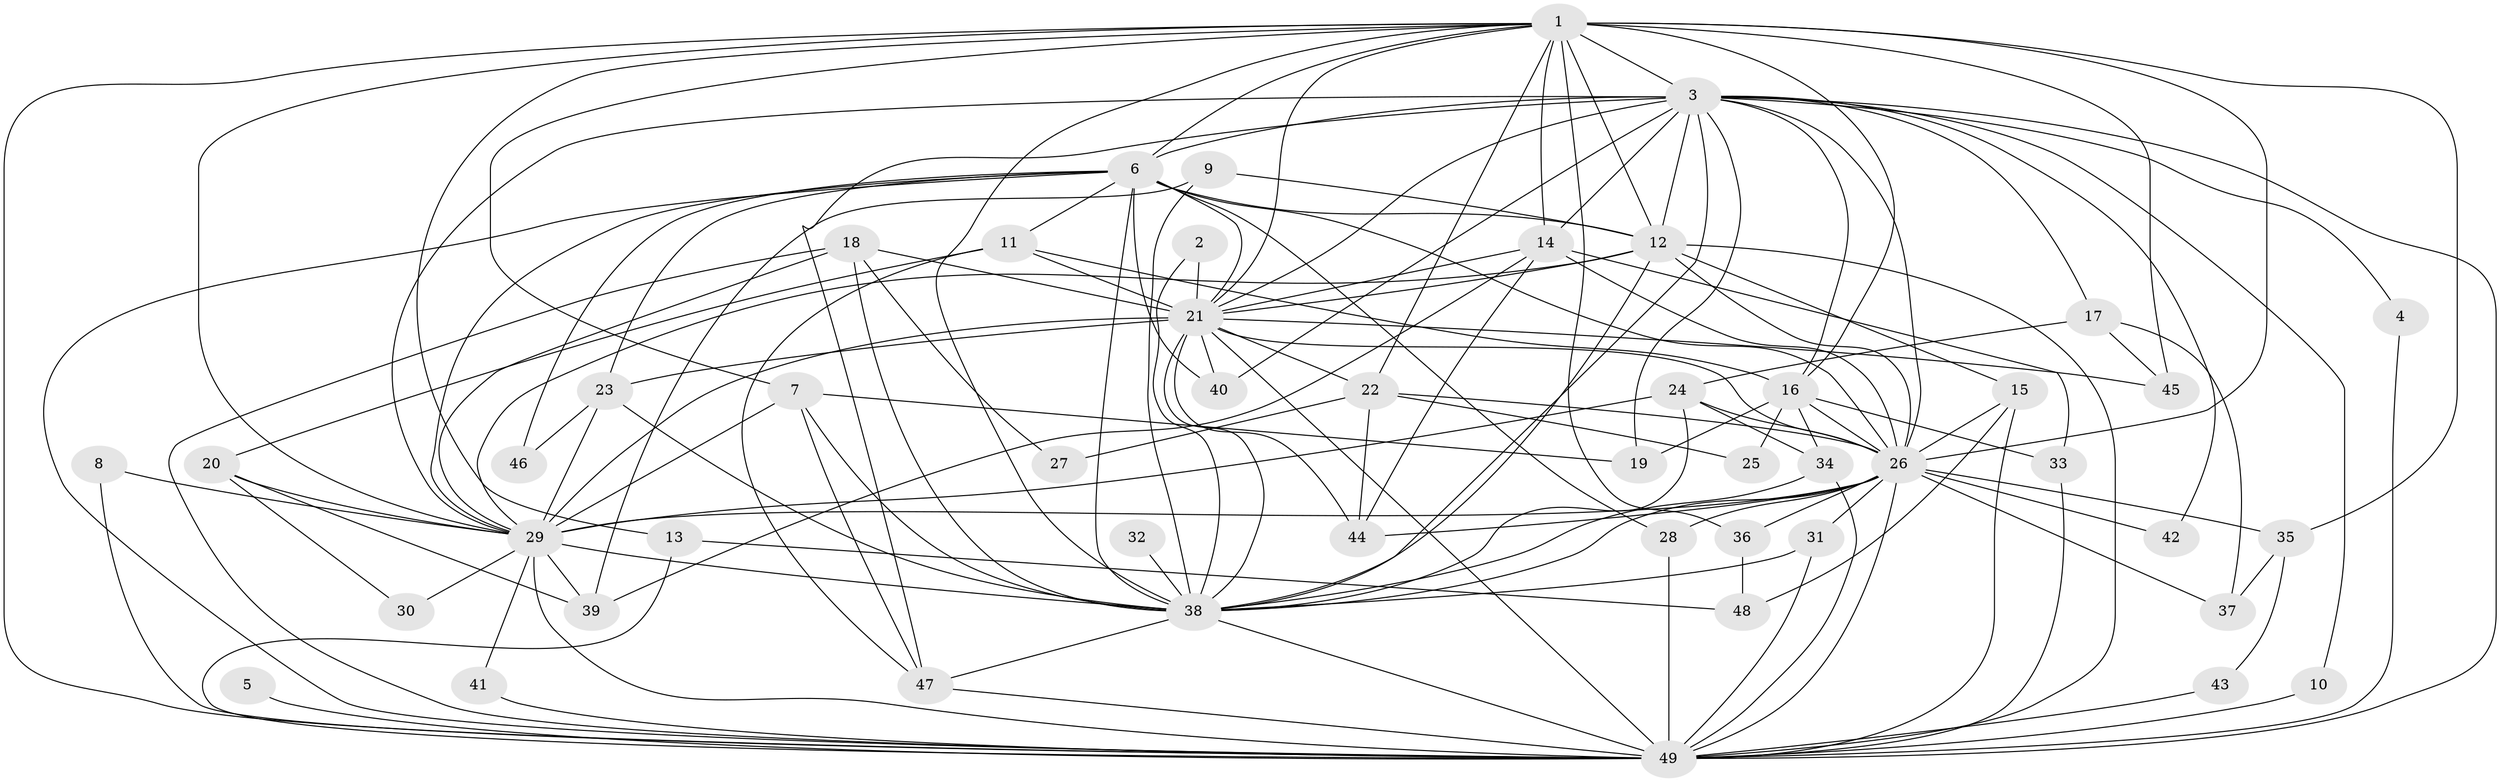 // original degree distribution, {12: 0.01020408163265306, 22: 0.030612244897959183, 15: 0.01020408163265306, 26: 0.01020408163265306, 16: 0.01020408163265306, 17: 0.01020408163265306, 27: 0.01020408163265306, 21: 0.01020408163265306, 2: 0.5510204081632653, 3: 0.17346938775510204, 5: 0.04081632653061224, 4: 0.09183673469387756, 8: 0.01020408163265306, 7: 0.01020408163265306, 6: 0.02040816326530612}
// Generated by graph-tools (version 1.1) at 2025/01/03/09/25 03:01:16]
// undirected, 49 vertices, 143 edges
graph export_dot {
graph [start="1"]
  node [color=gray90,style=filled];
  1;
  2;
  3;
  4;
  5;
  6;
  7;
  8;
  9;
  10;
  11;
  12;
  13;
  14;
  15;
  16;
  17;
  18;
  19;
  20;
  21;
  22;
  23;
  24;
  25;
  26;
  27;
  28;
  29;
  30;
  31;
  32;
  33;
  34;
  35;
  36;
  37;
  38;
  39;
  40;
  41;
  42;
  43;
  44;
  45;
  46;
  47;
  48;
  49;
  1 -- 3 [weight=3.0];
  1 -- 6 [weight=2.0];
  1 -- 7 [weight=1.0];
  1 -- 12 [weight=3.0];
  1 -- 13 [weight=1.0];
  1 -- 14 [weight=1.0];
  1 -- 16 [weight=1.0];
  1 -- 21 [weight=2.0];
  1 -- 22 [weight=1.0];
  1 -- 26 [weight=3.0];
  1 -- 29 [weight=2.0];
  1 -- 35 [weight=3.0];
  1 -- 36 [weight=1.0];
  1 -- 38 [weight=3.0];
  1 -- 45 [weight=2.0];
  1 -- 49 [weight=2.0];
  2 -- 21 [weight=1.0];
  2 -- 38 [weight=1.0];
  3 -- 4 [weight=1.0];
  3 -- 6 [weight=2.0];
  3 -- 10 [weight=1.0];
  3 -- 12 [weight=1.0];
  3 -- 14 [weight=1.0];
  3 -- 16 [weight=1.0];
  3 -- 17 [weight=1.0];
  3 -- 19 [weight=1.0];
  3 -- 21 [weight=2.0];
  3 -- 26 [weight=1.0];
  3 -- 29 [weight=1.0];
  3 -- 38 [weight=1.0];
  3 -- 40 [weight=1.0];
  3 -- 42 [weight=1.0];
  3 -- 47 [weight=1.0];
  3 -- 49 [weight=1.0];
  4 -- 49 [weight=1.0];
  5 -- 49 [weight=1.0];
  6 -- 11 [weight=1.0];
  6 -- 12 [weight=1.0];
  6 -- 21 [weight=1.0];
  6 -- 23 [weight=1.0];
  6 -- 26 [weight=1.0];
  6 -- 28 [weight=1.0];
  6 -- 29 [weight=1.0];
  6 -- 38 [weight=1.0];
  6 -- 40 [weight=1.0];
  6 -- 46 [weight=1.0];
  6 -- 49 [weight=1.0];
  7 -- 19 [weight=1.0];
  7 -- 29 [weight=1.0];
  7 -- 38 [weight=1.0];
  7 -- 47 [weight=1.0];
  8 -- 29 [weight=1.0];
  8 -- 49 [weight=1.0];
  9 -- 12 [weight=1.0];
  9 -- 38 [weight=1.0];
  9 -- 39 [weight=1.0];
  10 -- 49 [weight=1.0];
  11 -- 16 [weight=1.0];
  11 -- 20 [weight=1.0];
  11 -- 21 [weight=1.0];
  11 -- 47 [weight=1.0];
  12 -- 15 [weight=1.0];
  12 -- 21 [weight=1.0];
  12 -- 26 [weight=1.0];
  12 -- 29 [weight=1.0];
  12 -- 38 [weight=1.0];
  12 -- 49 [weight=1.0];
  13 -- 48 [weight=1.0];
  13 -- 49 [weight=1.0];
  14 -- 21 [weight=1.0];
  14 -- 26 [weight=1.0];
  14 -- 33 [weight=1.0];
  14 -- 39 [weight=1.0];
  14 -- 44 [weight=1.0];
  15 -- 26 [weight=1.0];
  15 -- 48 [weight=1.0];
  15 -- 49 [weight=1.0];
  16 -- 19 [weight=1.0];
  16 -- 25 [weight=1.0];
  16 -- 26 [weight=1.0];
  16 -- 33 [weight=1.0];
  16 -- 34 [weight=1.0];
  17 -- 24 [weight=1.0];
  17 -- 37 [weight=1.0];
  17 -- 45 [weight=1.0];
  18 -- 21 [weight=1.0];
  18 -- 27 [weight=1.0];
  18 -- 29 [weight=1.0];
  18 -- 38 [weight=1.0];
  18 -- 49 [weight=1.0];
  20 -- 29 [weight=1.0];
  20 -- 30 [weight=1.0];
  20 -- 39 [weight=1.0];
  21 -- 22 [weight=1.0];
  21 -- 23 [weight=1.0];
  21 -- 26 [weight=1.0];
  21 -- 29 [weight=3.0];
  21 -- 38 [weight=2.0];
  21 -- 40 [weight=2.0];
  21 -- 44 [weight=1.0];
  21 -- 45 [weight=1.0];
  21 -- 49 [weight=1.0];
  22 -- 25 [weight=1.0];
  22 -- 26 [weight=1.0];
  22 -- 27 [weight=1.0];
  22 -- 44 [weight=1.0];
  23 -- 29 [weight=1.0];
  23 -- 38 [weight=1.0];
  23 -- 46 [weight=1.0];
  24 -- 26 [weight=1.0];
  24 -- 29 [weight=1.0];
  24 -- 34 [weight=1.0];
  24 -- 38 [weight=1.0];
  26 -- 28 [weight=1.0];
  26 -- 29 [weight=2.0];
  26 -- 31 [weight=1.0];
  26 -- 35 [weight=1.0];
  26 -- 36 [weight=1.0];
  26 -- 37 [weight=1.0];
  26 -- 38 [weight=1.0];
  26 -- 42 [weight=1.0];
  26 -- 44 [weight=1.0];
  26 -- 49 [weight=3.0];
  28 -- 49 [weight=1.0];
  29 -- 30 [weight=1.0];
  29 -- 38 [weight=1.0];
  29 -- 39 [weight=1.0];
  29 -- 41 [weight=1.0];
  29 -- 49 [weight=1.0];
  31 -- 38 [weight=1.0];
  31 -- 49 [weight=1.0];
  32 -- 38 [weight=1.0];
  33 -- 49 [weight=1.0];
  34 -- 38 [weight=1.0];
  34 -- 49 [weight=1.0];
  35 -- 37 [weight=1.0];
  35 -- 43 [weight=1.0];
  36 -- 48 [weight=1.0];
  38 -- 47 [weight=1.0];
  38 -- 49 [weight=1.0];
  41 -- 49 [weight=1.0];
  43 -- 49 [weight=1.0];
  47 -- 49 [weight=1.0];
}
